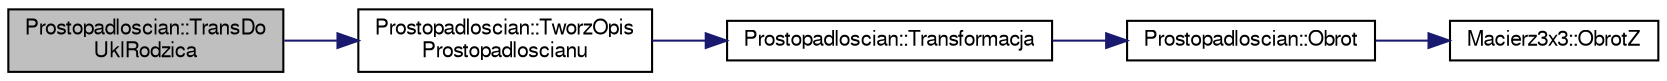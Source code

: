 digraph "Prostopadloscian::TransDoUklRodzica"
{
 // LATEX_PDF_SIZE
  edge [fontname="FreeSans",fontsize="10",labelfontname="FreeSans",labelfontsize="10"];
  node [fontname="FreeSans",fontsize="10",shape=record];
  rankdir="LR";
  Node1 [label="Prostopadloscian::TransDo\lUklRodzica",height=0.2,width=0.4,color="black", fillcolor="grey75", style="filled", fontcolor="black",tooltip="Metoda przesuwajaca Prostopadloscian wzgledem Drona."];
  Node1 -> Node2 [color="midnightblue",fontsize="10",style="solid",fontname="FreeSans"];
  Node2 [label="Prostopadloscian::TworzOpis\lProstopadloscianu",height=0.2,width=0.4,color="black", fillcolor="white", style="filled",URL="$a00158.html#a8f37c33d08de805c7855b66fe46e901a",tooltip="Metoda tworzaca opis prostopadloscianu."];
  Node2 -> Node3 [color="midnightblue",fontsize="10",style="solid",fontname="FreeSans"];
  Node3 [label="Prostopadloscian::Transformacja",height=0.2,width=0.4,color="black", fillcolor="white", style="filled",URL="$a00158.html#a95a97faff0de26090510d6a32eb66295",tooltip="Metoda transformujaca prostopadloscia."];
  Node3 -> Node4 [color="midnightblue",fontsize="10",style="solid",fontname="FreeSans"];
  Node4 [label="Prostopadloscian::Obrot",height=0.2,width=0.4,color="black", fillcolor="white", style="filled",URL="$a00158.html#a0c8aa2b5c986329da5becc2b446d1866",tooltip="Metoda Obracajaca Prostopadloscian."];
  Node4 -> Node5 [color="midnightblue",fontsize="10",style="solid",fontname="FreeSans"];
  Node5 [label="Macierz3x3::ObrotZ",height=0.2,width=0.4,color="black", fillcolor="white", style="filled",URL="$a00146.html#ab0699c8f99fa17bbcc4a7c400bed506d",tooltip="Metoda generujaca macierz obrotu wokol osi OZ."];
}

